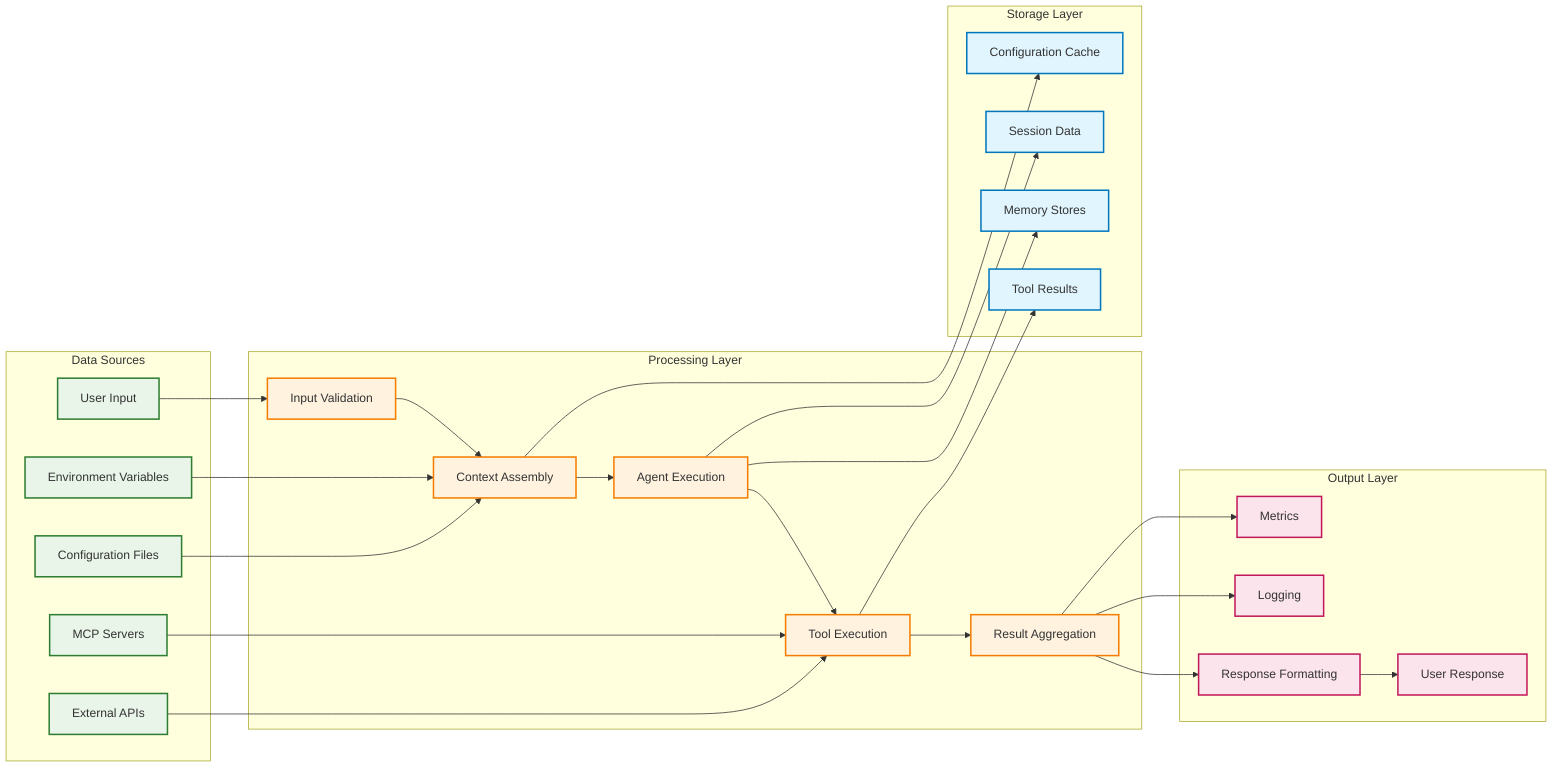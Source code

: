 graph LR
    %% Data Sources
    subgraph "Data Sources"
        A[User Input]
        B[Environment Variables]
        C[Configuration Files]
        D[MCP Servers]
        E[External APIs]
    end
    
    %% Processing Layer
    subgraph "Processing Layer"
        F[Input Validation]
        G[Context Assembly]
        H[Agent Execution]
        I[Tool Execution]
        J[Result Aggregation]
    end
    
    %% Storage Layer
    subgraph "Storage Layer"
        K[Memory Stores]
        L[Session Data]
        M[Configuration Cache]
        N[Tool Results]
    end
    
    %% Output Layer
    subgraph "Output Layer"
        O[Response Formatting]
        P[Logging]
        Q[Metrics]
        R[User Response]
    end
    
    %% Flow
    A --> F
    B --> G
    C --> G
    D --> I
    E --> I
    
    F --> G
    G --> H
    H --> I
    I --> J
    
    H --> K
    I --> N
    G --> M
    H --> L
    
    J --> O
    J --> P
    J --> Q
    O --> R
    
    %% Style
    classDef sources fill:#e8f5e8,stroke:#2e7d32,stroke-width:2px
    classDef processing fill:#fff3e0,stroke:#f57c00,stroke-width:2px
    classDef storage fill:#e1f5fe,stroke:#0277bd,stroke-width:2px
    classDef output fill:#fce4ec,stroke:#c2185b,stroke-width:2px
    
    class A,B,C,D,E sources
    class F,G,H,I,J processing
    class K,L,M,N storage
    class O,P,Q,R output